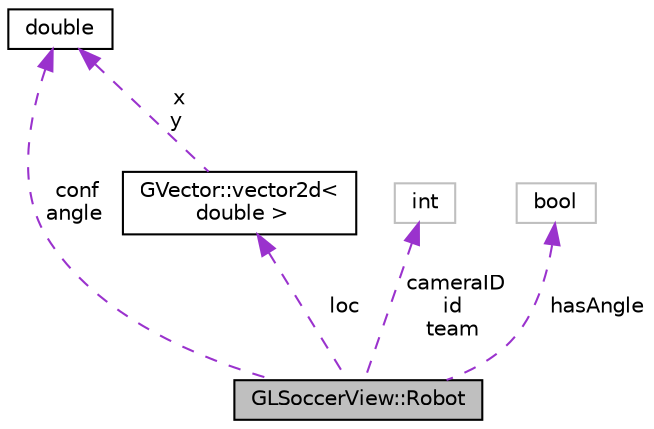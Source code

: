 digraph "GLSoccerView::Robot"
{
 // INTERACTIVE_SVG=YES
  edge [fontname="Helvetica",fontsize="10",labelfontname="Helvetica",labelfontsize="10"];
  node [fontname="Helvetica",fontsize="10",shape=record];
  Node1 [label="GLSoccerView::Robot",height=0.2,width=0.4,color="black", fillcolor="grey75", style="filled", fontcolor="black"];
  Node2 -> Node1 [dir="back",color="darkorchid3",fontsize="10",style="dashed",label=" conf\nangle" ,fontname="Helvetica"];
  Node2 [label="double",height=0.2,width=0.4,color="black", fillcolor="white", style="filled",URL="$df/de6/classdouble.html"];
  Node3 -> Node1 [dir="back",color="darkorchid3",fontsize="10",style="dashed",label=" cameraID\nid\nteam" ,fontname="Helvetica"];
  Node3 [label="int",height=0.2,width=0.4,color="grey75", fillcolor="white", style="filled"];
  Node4 -> Node1 [dir="back",color="darkorchid3",fontsize="10",style="dashed",label=" hasAngle" ,fontname="Helvetica"];
  Node4 [label="bool",height=0.2,width=0.4,color="grey75", fillcolor="white", style="filled"];
  Node5 -> Node1 [dir="back",color="darkorchid3",fontsize="10",style="dashed",label=" loc" ,fontname="Helvetica"];
  Node5 [label="GVector::vector2d\<\l double \>",height=0.2,width=0.4,color="black", fillcolor="white", style="filled",URL="$d8/d10/class_g_vector_1_1vector2d.html"];
  Node2 -> Node5 [dir="back",color="darkorchid3",fontsize="10",style="dashed",label=" x\ny" ,fontname="Helvetica"];
}
